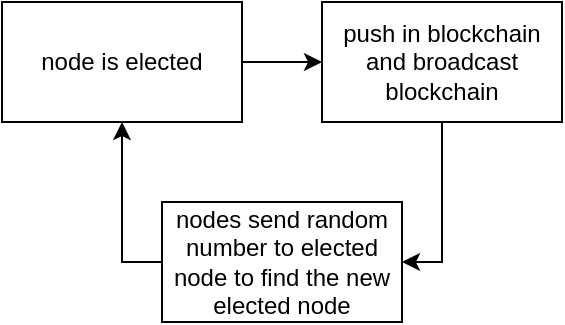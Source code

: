 <mxfile version="15.9.4" type="device"><diagram id="4N2T9s83CkDA2xwUku24" name="Page-1"><mxGraphModel dx="1209" dy="642" grid="1" gridSize="10" guides="1" tooltips="1" connect="1" arrows="1" fold="1" page="1" pageScale="1" pageWidth="827" pageHeight="1169" math="0" shadow="0"><root><mxCell id="0"/><mxCell id="1" parent="0"/><mxCell id="CnpfDELXjSuT7GRi6TdT-5" style="edgeStyle=orthogonalEdgeStyle;rounded=0;orthogonalLoop=1;jettySize=auto;html=1;exitX=1;exitY=0.5;exitDx=0;exitDy=0;" edge="1" parent="1" source="CnpfDELXjSuT7GRi6TdT-1" target="CnpfDELXjSuT7GRi6TdT-2"><mxGeometry relative="1" as="geometry"/></mxCell><mxCell id="CnpfDELXjSuT7GRi6TdT-1" value="node is elected" style="rounded=0;whiteSpace=wrap;html=1;" vertex="1" parent="1"><mxGeometry x="360" y="300" width="120" height="60" as="geometry"/></mxCell><mxCell id="CnpfDELXjSuT7GRi6TdT-6" style="edgeStyle=orthogonalEdgeStyle;rounded=0;orthogonalLoop=1;jettySize=auto;html=1;exitX=0.5;exitY=1;exitDx=0;exitDy=0;entryX=1;entryY=0.5;entryDx=0;entryDy=0;" edge="1" parent="1" source="CnpfDELXjSuT7GRi6TdT-2" target="CnpfDELXjSuT7GRi6TdT-3"><mxGeometry relative="1" as="geometry"/></mxCell><mxCell id="CnpfDELXjSuT7GRi6TdT-2" value="push in blockchain and broadcast blockchain" style="rounded=0;whiteSpace=wrap;html=1;" vertex="1" parent="1"><mxGeometry x="520" y="300" width="120" height="60" as="geometry"/></mxCell><mxCell id="CnpfDELXjSuT7GRi6TdT-7" style="edgeStyle=orthogonalEdgeStyle;rounded=0;orthogonalLoop=1;jettySize=auto;html=1;entryX=0.5;entryY=1;entryDx=0;entryDy=0;" edge="1" parent="1" source="CnpfDELXjSuT7GRi6TdT-3" target="CnpfDELXjSuT7GRi6TdT-1"><mxGeometry relative="1" as="geometry"><Array as="points"><mxPoint x="420" y="430"/></Array></mxGeometry></mxCell><mxCell id="CnpfDELXjSuT7GRi6TdT-3" value="nodes send random number to elected node to find the new elected node" style="rounded=0;whiteSpace=wrap;html=1;" vertex="1" parent="1"><mxGeometry x="440" y="400" width="120" height="60" as="geometry"/></mxCell></root></mxGraphModel></diagram></mxfile>
